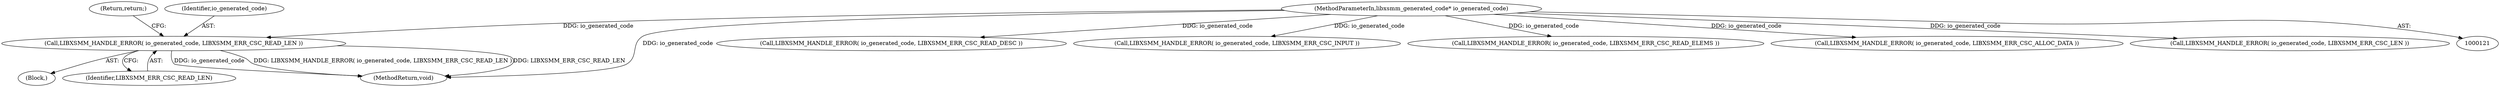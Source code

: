 digraph "0_libxsmm_151481489192e6d1997f8bde52c5c425ea41741d_1@pointer" {
"1000202" [label="(Call,LIBXSMM_HANDLE_ERROR( io_generated_code, LIBXSMM_ERR_CSC_READ_LEN ))"];
"1000122" [label="(MethodParameterIn,libxsmm_generated_code* io_generated_code)"];
"1000413" [label="(Call,LIBXSMM_HANDLE_ERROR( io_generated_code, LIBXSMM_ERR_CSC_READ_DESC ))"];
"1000122" [label="(MethodParameterIn,libxsmm_generated_code* io_generated_code)"];
"1000205" [label="(Return,return;)"];
"1000202" [label="(Call,LIBXSMM_HANDLE_ERROR( io_generated_code, LIBXSMM_ERR_CSC_READ_LEN ))"];
"1000159" [label="(Call,LIBXSMM_HANDLE_ERROR( io_generated_code, LIBXSMM_ERR_CSC_INPUT ))"];
"1000176" [label="(Block,)"];
"1000471" [label="(Call,LIBXSMM_HANDLE_ERROR( io_generated_code, LIBXSMM_ERR_CSC_READ_ELEMS ))"];
"1000204" [label="(Identifier,LIBXSMM_ERR_CSC_READ_LEN)"];
"1000203" [label="(Identifier,io_generated_code)"];
"1000338" [label="(Call,LIBXSMM_HANDLE_ERROR( io_generated_code, LIBXSMM_ERR_CSC_ALLOC_DATA ))"];
"1000545" [label="(Call,LIBXSMM_HANDLE_ERROR( io_generated_code, LIBXSMM_ERR_CSC_LEN ))"];
"1000585" [label="(MethodReturn,void)"];
"1000202" -> "1000176"  [label="AST: "];
"1000202" -> "1000204"  [label="CFG: "];
"1000203" -> "1000202"  [label="AST: "];
"1000204" -> "1000202"  [label="AST: "];
"1000205" -> "1000202"  [label="CFG: "];
"1000202" -> "1000585"  [label="DDG: io_generated_code"];
"1000202" -> "1000585"  [label="DDG: LIBXSMM_HANDLE_ERROR( io_generated_code, LIBXSMM_ERR_CSC_READ_LEN )"];
"1000202" -> "1000585"  [label="DDG: LIBXSMM_ERR_CSC_READ_LEN"];
"1000122" -> "1000202"  [label="DDG: io_generated_code"];
"1000122" -> "1000121"  [label="AST: "];
"1000122" -> "1000585"  [label="DDG: io_generated_code"];
"1000122" -> "1000159"  [label="DDG: io_generated_code"];
"1000122" -> "1000338"  [label="DDG: io_generated_code"];
"1000122" -> "1000413"  [label="DDG: io_generated_code"];
"1000122" -> "1000471"  [label="DDG: io_generated_code"];
"1000122" -> "1000545"  [label="DDG: io_generated_code"];
}
